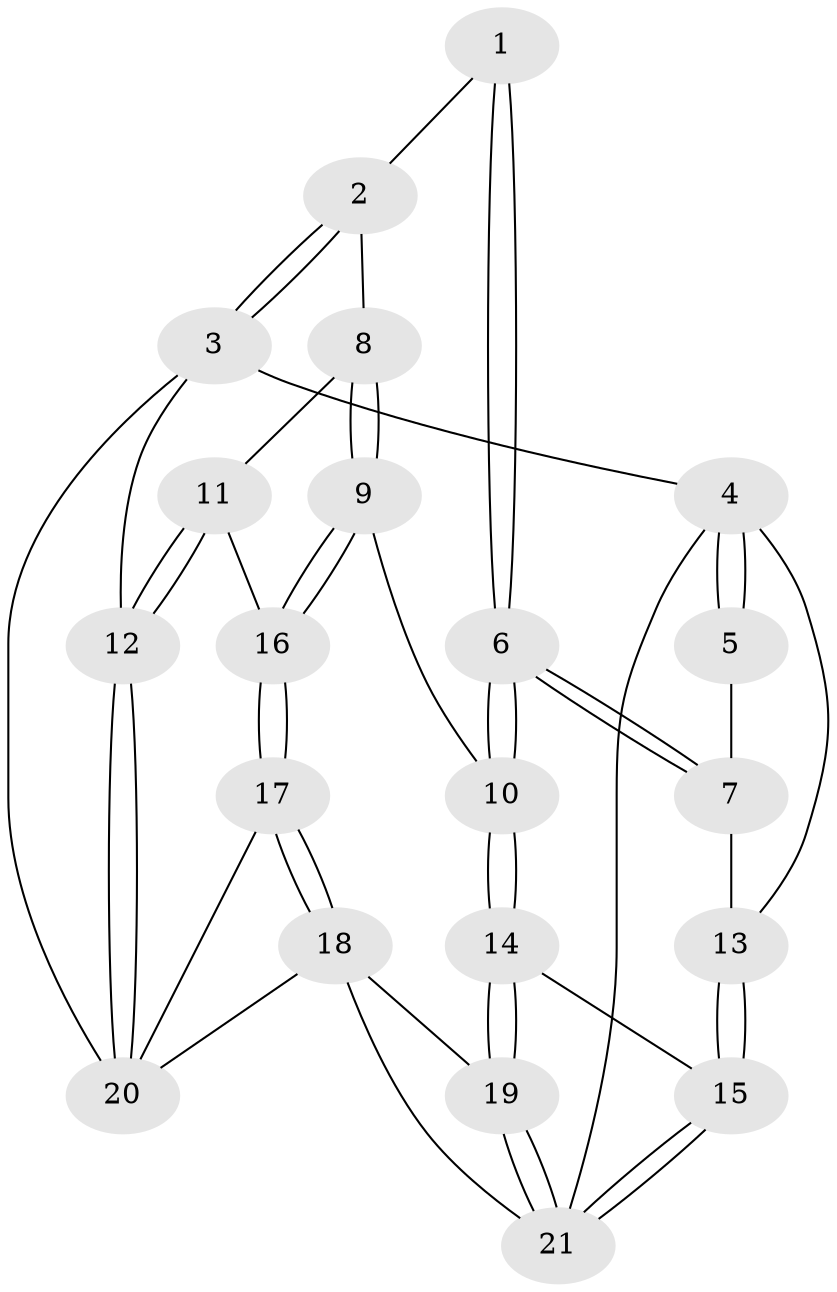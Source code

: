 // Generated by graph-tools (version 1.1) at 2025/46/02/15/25 05:46:28]
// undirected, 21 vertices, 49 edges
graph export_dot {
graph [start="1"]
  node [color=gray90,style=filled];
  1 [pos="+0.519186099845635+0"];
  2 [pos="+0.6212483628836699+0"];
  3 [pos="+1+0"];
  4 [pos="+0+0"];
  5 [pos="+0.07550373120248167+0"];
  6 [pos="+0.24914767839939916+0.2381742230309251"];
  7 [pos="+0.09402484973894364+0.17317879792091112"];
  8 [pos="+0.6809450997628965+0.09768279903045887"];
  9 [pos="+0.5181131803583797+0.4589092637722904"];
  10 [pos="+0.26966822582185124+0.3905174519789024"];
  11 [pos="+0.9010131531603435+0.39360942834935764"];
  12 [pos="+1+0.43527762623443733"];
  13 [pos="+0+0.14658325945705186"];
  14 [pos="+0.17673429541312388+0.5149491941403874"];
  15 [pos="+0+0.5418894492278691"];
  16 [pos="+0.5891609855529691+0.5266742049308634"];
  17 [pos="+0.612459727005754+0.8457452714691774"];
  18 [pos="+0.531290917963508+0.9727781392487836"];
  19 [pos="+0.30764251230947154+0.9841886502428576"];
  20 [pos="+1+0.6722303687459574"];
  21 [pos="+0+1"];
  1 -- 2;
  1 -- 6;
  1 -- 6;
  2 -- 3;
  2 -- 3;
  2 -- 8;
  3 -- 4;
  3 -- 12;
  3 -- 20;
  4 -- 5;
  4 -- 5;
  4 -- 13;
  4 -- 21;
  5 -- 7;
  6 -- 7;
  6 -- 7;
  6 -- 10;
  6 -- 10;
  7 -- 13;
  8 -- 9;
  8 -- 9;
  8 -- 11;
  9 -- 10;
  9 -- 16;
  9 -- 16;
  10 -- 14;
  10 -- 14;
  11 -- 12;
  11 -- 12;
  11 -- 16;
  12 -- 20;
  12 -- 20;
  13 -- 15;
  13 -- 15;
  14 -- 15;
  14 -- 19;
  14 -- 19;
  15 -- 21;
  15 -- 21;
  16 -- 17;
  16 -- 17;
  17 -- 18;
  17 -- 18;
  17 -- 20;
  18 -- 19;
  18 -- 20;
  18 -- 21;
  19 -- 21;
  19 -- 21;
}
